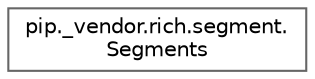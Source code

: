 digraph "Graphical Class Hierarchy"
{
 // LATEX_PDF_SIZE
  bgcolor="transparent";
  edge [fontname=Helvetica,fontsize=10,labelfontname=Helvetica,labelfontsize=10];
  node [fontname=Helvetica,fontsize=10,shape=box,height=0.2,width=0.4];
  rankdir="LR";
  Node0 [id="Node000000",label="pip._vendor.rich.segment.\lSegments",height=0.2,width=0.4,color="grey40", fillcolor="white", style="filled",URL="$d7/d51/classpip_1_1__vendor_1_1rich_1_1segment_1_1Segments.html",tooltip=" "];
}
